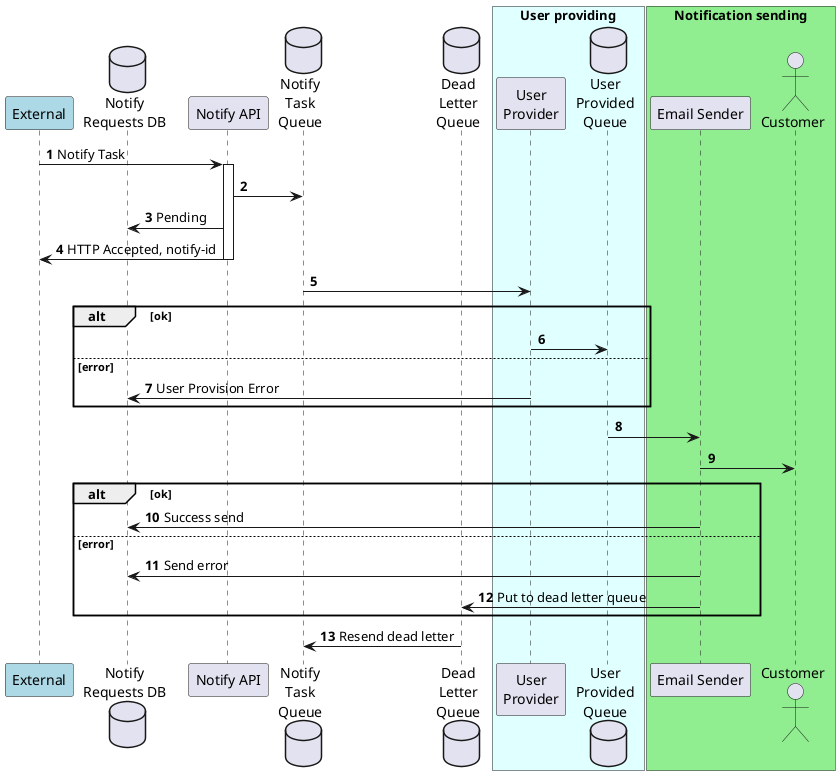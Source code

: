 @startuml notify_pipeline
skinparam WrapWidth 5
autonumber


participant external as "External" #LightBlue
database notify_requests as "Notify\nRequests DB"
participant api as "Notify API"

database notify_task_queue as "Notify\nTask\nQueue"
database dead_letter_queue as "Dead\nLetter\nQueue"

box "User providing" #LightCyan
    participant user_provider as "User\nProvider"
    database user_provided_queue as "User\nProvided\nQueue"
end box

box "Notification sending" #LightGreen
    participant email_sender as "Email Sender"
    actor customer as "Customer"
end box

external -> api: Notify Task
activate api
api -> notify_task_queue
api -> notify_requests: Pending
api -> external: HTTP Accepted, notify-id
deactivate api

notify_task_queue -> user_provider
alt ok
    user_provider -> user_provided_queue
else error
    user_provider -> notify_requests: User Provision Error
end
user_provided_queue -> email_sender 

email_sender -> customer
alt ok 
    email_sender -> notify_requests: Success send
else error
    email_sender -> notify_requests: Send error
    email_sender -> dead_letter_queue: Put to dead letter queue
end

dead_letter_queue -> notify_task_queue: Resend dead letter

@enduml